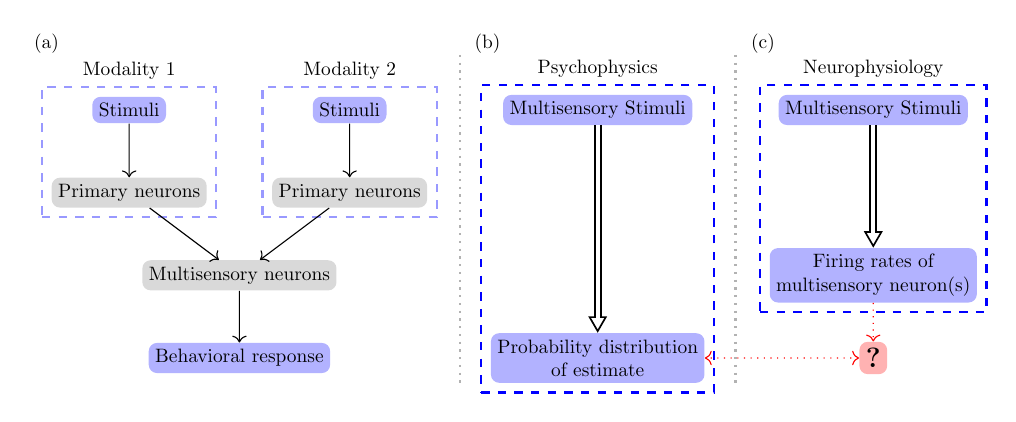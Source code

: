   \begin{tikzpicture}[scale=.7, transform shape]
\tikzstyle{vecArrow} = [thick, decoration={markings,mark=at position
   1 with {\arrow[semithick]{open triangle 60}}},
   double distance=1.4pt, shorten >= 5.5pt,
   preaction = {decorate},
   postaction = {draw,line width=1.4pt, white,shorten >= 4.5pt}]
\tikzstyle{innerWhite} = [semithick, white,line width=1.4pt, shorten >= 4.5pt]

    %\tikzstyle{every node} = [rectangle, fill=gray!30]
    \tikzstyle{inout} = [rounded corners=3, fill=blue!30, align=center]
    \tikzstyle{inter} = [rounded corners=3, fill=gray!30, align=center]
    \tikzstyle{group} = [rectangle, draw, dashed, color=blue, thick]
    \tikzstyle{sep} = [dotted, thick, color=gray!60]

    \node[inout] (s1) at (0, 0) {Stimuli};
    \node[inout] (s2) at (4, 0) {Stimuli};
    \node[inter] (p1) at (0, -1.5) {Primary neurons};
    \node[inter] (p2) at (4, -1.5) {Primary neurons};
    \node[inter] (i) at (2, -3) {Multisensory neurons};
    \node[inout] (r) at (2, -4.5) {Behavioral response};

    \node[group, fit=(s1) (p1), color=blue!40] (m1) {};
    \node at (m1.north) [above] {Modality 1};
    \node[group, fit=(s2) (p2), color=blue!40] (m2) {};
    \node at (m2.north) [above] {Modality 2};

    \foreach \from/\to in {s1/p1, s2/p2, p1/i, p2/i, i/r}
    \draw [->] (\from) -- (\to);

    \node at (-1.5, 1.2) {(a)};
    \draw[sep] (6, 1) -- (6, -5);

    \begin{scope}[shift={(13.5,0)}]
    \node[inout] (ns) at (0, 0) {Multisensory Stimuli};
    \node[inout] (nr) at (0, -3) {Firing rates of \\multisensory neuron(s)};
    \draw [vecArrow] (ns) -- (nr);
    
    \node[rounded corners=3, fill=red!30, align=center, dotted] (nb) at (0, -4.5) {\Large\textbf{?}};
    \draw[->, dotted, color=red] (nr) -- (nb);

    \node[group, fit=(ns) (nr)] (n) {};
    \node at (n.north) [above] {Neurophysiology};

    \node at (-2, 1.2) {(c)};
    \end{scope}

    \begin{scope}[shift={(8.5,0)}]
    \node[inout] (ps) at (0, 0) {Multisensory Stimuli};
    \node[inout] (pr) at (0, -4.5) {Probability distribution\\of estimate};
    \draw [vecArrow] (ps) -- (pr);

    \node[group, fit=(ps) (pr)] (p) {};
    \node at (p.north) [above] {Psychophysics};

    \node at (-2, 1.2) {(b)};
    \draw[sep] (2.5, 1) -- (2.5, -5);
    \end{scope}

    \draw[<->, dotted, color=red] (nb) -- (pr);
    %\draw [->, thick, color=red, dashed] (nr.south) -- +(0,-1) --  node[midway, below] {\textbf{?}} (pr.west) ;
  \end{tikzpicture}
